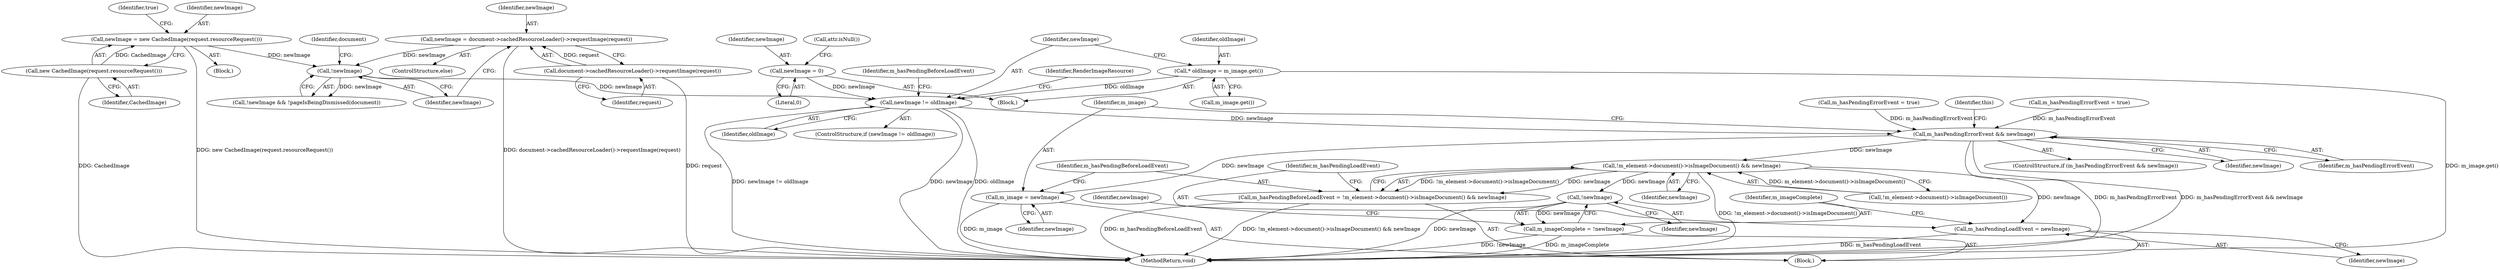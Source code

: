 digraph "0_Chrome_7d085fbb43b21e959900b94f191588fd10546a94@pointer" {
"1000215" [label="(Call,newImage != oldImage)"];
"1000184" [label="(Call,!newImage)"];
"1000178" [label="(Call,newImage = document->cachedResourceLoader()->requestImage(request))"];
"1000180" [label="(Call,document->cachedResourceLoader()->requestImage(request))"];
"1000164" [label="(Call,newImage = new CachedImage(request.resourceRequest()))"];
"1000166" [label="(Call,new CachedImage(request.resourceRequest()))"];
"1000120" [label="(Call,newImage = 0)"];
"1000211" [label="(Call,* oldImage = m_image.get())"];
"1000236" [label="(Call,m_hasPendingErrorEvent && newImage)"];
"1000245" [label="(Call,m_image = newImage)"];
"1000250" [label="(Call,!m_element->document()->isImageDocument() && newImage)"];
"1000248" [label="(Call,m_hasPendingBeforeLoadEvent = !m_element->document()->isImageDocument() && newImage)"];
"1000254" [label="(Call,m_hasPendingLoadEvent = newImage)"];
"1000259" [label="(Call,!newImage)"];
"1000257" [label="(Call,m_imageComplete = !newImage)"];
"1000121" [label="(Identifier,newImage)"];
"1000193" [label="(Call,m_hasPendingErrorEvent = true)"];
"1000241" [label="(Identifier,this)"];
"1000126" [label="(Call,attr.isNull())"];
"1000236" [label="(Call,m_hasPendingErrorEvent && newImage)"];
"1000185" [label="(Identifier,newImage)"];
"1000157" [label="(Block,)"];
"1000211" [label="(Call,* oldImage = m_image.get())"];
"1000179" [label="(Identifier,newImage)"];
"1000216" [label="(Identifier,newImage)"];
"1000183" [label="(Call,!newImage && !pageIsBeingDismissed(document))"];
"1000255" [label="(Identifier,m_hasPendingLoadEvent)"];
"1000178" [label="(Call,newImage = document->cachedResourceLoader()->requestImage(request))"];
"1000292" [label="(MethodReturn,void)"];
"1000177" [label="(ControlStructure,else)"];
"1000218" [label="(Block,)"];
"1000164" [label="(Call,newImage = new CachedImage(request.resourceRequest()))"];
"1000180" [label="(Call,document->cachedResourceLoader()->requestImage(request))"];
"1000245" [label="(Call,m_image = newImage)"];
"1000251" [label="(Call,!m_element->document()->isImageDocument())"];
"1000248" [label="(Call,m_hasPendingBeforeLoadEvent = !m_element->document()->isImageDocument() && newImage)"];
"1000169" [label="(Identifier,true)"];
"1000122" [label="(Literal,0)"];
"1000235" [label="(ControlStructure,if (m_hasPendingErrorEvent && newImage))"];
"1000220" [label="(Identifier,m_hasPendingBeforeLoadEvent)"];
"1000215" [label="(Call,newImage != oldImage)"];
"1000238" [label="(Identifier,newImage)"];
"1000101" [label="(Block,)"];
"1000259" [label="(Call,!newImage)"];
"1000260" [label="(Identifier,newImage)"];
"1000205" [label="(Call,m_hasPendingErrorEvent = true)"];
"1000214" [label="(ControlStructure,if (newImage != oldImage))"];
"1000212" [label="(Identifier,oldImage)"];
"1000253" [label="(Identifier,newImage)"];
"1000188" [label="(Identifier,document)"];
"1000181" [label="(Identifier,request)"];
"1000249" [label="(Identifier,m_hasPendingBeforeLoadEvent)"];
"1000237" [label="(Identifier,m_hasPendingErrorEvent)"];
"1000120" [label="(Call,newImage = 0)"];
"1000184" [label="(Call,!newImage)"];
"1000256" [label="(Identifier,newImage)"];
"1000262" [label="(Identifier,newImage)"];
"1000217" [label="(Identifier,oldImage)"];
"1000213" [label="(Call,m_image.get())"];
"1000250" [label="(Call,!m_element->document()->isImageDocument() && newImage)"];
"1000166" [label="(Call,new CachedImage(request.resourceRequest()))"];
"1000246" [label="(Identifier,m_image)"];
"1000254" [label="(Call,m_hasPendingLoadEvent = newImage)"];
"1000165" [label="(Identifier,newImage)"];
"1000257" [label="(Call,m_imageComplete = !newImage)"];
"1000287" [label="(Identifier,RenderImageResource)"];
"1000167" [label="(Identifier,CachedImage)"];
"1000247" [label="(Identifier,newImage)"];
"1000258" [label="(Identifier,m_imageComplete)"];
"1000215" -> "1000214"  [label="AST: "];
"1000215" -> "1000217"  [label="CFG: "];
"1000216" -> "1000215"  [label="AST: "];
"1000217" -> "1000215"  [label="AST: "];
"1000220" -> "1000215"  [label="CFG: "];
"1000287" -> "1000215"  [label="CFG: "];
"1000215" -> "1000292"  [label="DDG: newImage"];
"1000215" -> "1000292"  [label="DDG: oldImage"];
"1000215" -> "1000292"  [label="DDG: newImage != oldImage"];
"1000184" -> "1000215"  [label="DDG: newImage"];
"1000120" -> "1000215"  [label="DDG: newImage"];
"1000211" -> "1000215"  [label="DDG: oldImage"];
"1000215" -> "1000236"  [label="DDG: newImage"];
"1000184" -> "1000183"  [label="AST: "];
"1000184" -> "1000185"  [label="CFG: "];
"1000185" -> "1000184"  [label="AST: "];
"1000188" -> "1000184"  [label="CFG: "];
"1000183" -> "1000184"  [label="CFG: "];
"1000184" -> "1000183"  [label="DDG: newImage"];
"1000178" -> "1000184"  [label="DDG: newImage"];
"1000164" -> "1000184"  [label="DDG: newImage"];
"1000178" -> "1000177"  [label="AST: "];
"1000178" -> "1000180"  [label="CFG: "];
"1000179" -> "1000178"  [label="AST: "];
"1000180" -> "1000178"  [label="AST: "];
"1000185" -> "1000178"  [label="CFG: "];
"1000178" -> "1000292"  [label="DDG: document->cachedResourceLoader()->requestImage(request)"];
"1000180" -> "1000178"  [label="DDG: request"];
"1000180" -> "1000181"  [label="CFG: "];
"1000181" -> "1000180"  [label="AST: "];
"1000180" -> "1000292"  [label="DDG: request"];
"1000164" -> "1000157"  [label="AST: "];
"1000164" -> "1000166"  [label="CFG: "];
"1000165" -> "1000164"  [label="AST: "];
"1000166" -> "1000164"  [label="AST: "];
"1000169" -> "1000164"  [label="CFG: "];
"1000164" -> "1000292"  [label="DDG: new CachedImage(request.resourceRequest())"];
"1000166" -> "1000164"  [label="DDG: CachedImage"];
"1000166" -> "1000167"  [label="CFG: "];
"1000167" -> "1000166"  [label="AST: "];
"1000166" -> "1000292"  [label="DDG: CachedImage"];
"1000120" -> "1000101"  [label="AST: "];
"1000120" -> "1000122"  [label="CFG: "];
"1000121" -> "1000120"  [label="AST: "];
"1000122" -> "1000120"  [label="AST: "];
"1000126" -> "1000120"  [label="CFG: "];
"1000211" -> "1000101"  [label="AST: "];
"1000211" -> "1000213"  [label="CFG: "];
"1000212" -> "1000211"  [label="AST: "];
"1000213" -> "1000211"  [label="AST: "];
"1000216" -> "1000211"  [label="CFG: "];
"1000211" -> "1000292"  [label="DDG: m_image.get()"];
"1000236" -> "1000235"  [label="AST: "];
"1000236" -> "1000237"  [label="CFG: "];
"1000236" -> "1000238"  [label="CFG: "];
"1000237" -> "1000236"  [label="AST: "];
"1000238" -> "1000236"  [label="AST: "];
"1000241" -> "1000236"  [label="CFG: "];
"1000246" -> "1000236"  [label="CFG: "];
"1000236" -> "1000292"  [label="DDG: m_hasPendingErrorEvent"];
"1000236" -> "1000292"  [label="DDG: m_hasPendingErrorEvent && newImage"];
"1000193" -> "1000236"  [label="DDG: m_hasPendingErrorEvent"];
"1000205" -> "1000236"  [label="DDG: m_hasPendingErrorEvent"];
"1000236" -> "1000245"  [label="DDG: newImage"];
"1000236" -> "1000250"  [label="DDG: newImage"];
"1000245" -> "1000218"  [label="AST: "];
"1000245" -> "1000247"  [label="CFG: "];
"1000246" -> "1000245"  [label="AST: "];
"1000247" -> "1000245"  [label="AST: "];
"1000249" -> "1000245"  [label="CFG: "];
"1000245" -> "1000292"  [label="DDG: m_image"];
"1000250" -> "1000248"  [label="AST: "];
"1000250" -> "1000251"  [label="CFG: "];
"1000250" -> "1000253"  [label="CFG: "];
"1000251" -> "1000250"  [label="AST: "];
"1000253" -> "1000250"  [label="AST: "];
"1000248" -> "1000250"  [label="CFG: "];
"1000250" -> "1000292"  [label="DDG: !m_element->document()->isImageDocument()"];
"1000250" -> "1000248"  [label="DDG: !m_element->document()->isImageDocument()"];
"1000250" -> "1000248"  [label="DDG: newImage"];
"1000251" -> "1000250"  [label="DDG: m_element->document()->isImageDocument()"];
"1000250" -> "1000254"  [label="DDG: newImage"];
"1000250" -> "1000259"  [label="DDG: newImage"];
"1000248" -> "1000218"  [label="AST: "];
"1000249" -> "1000248"  [label="AST: "];
"1000255" -> "1000248"  [label="CFG: "];
"1000248" -> "1000292"  [label="DDG: !m_element->document()->isImageDocument() && newImage"];
"1000248" -> "1000292"  [label="DDG: m_hasPendingBeforeLoadEvent"];
"1000254" -> "1000218"  [label="AST: "];
"1000254" -> "1000256"  [label="CFG: "];
"1000255" -> "1000254"  [label="AST: "];
"1000256" -> "1000254"  [label="AST: "];
"1000258" -> "1000254"  [label="CFG: "];
"1000254" -> "1000292"  [label="DDG: m_hasPendingLoadEvent"];
"1000259" -> "1000257"  [label="AST: "];
"1000259" -> "1000260"  [label="CFG: "];
"1000260" -> "1000259"  [label="AST: "];
"1000257" -> "1000259"  [label="CFG: "];
"1000259" -> "1000292"  [label="DDG: newImage"];
"1000259" -> "1000257"  [label="DDG: newImage"];
"1000257" -> "1000218"  [label="AST: "];
"1000258" -> "1000257"  [label="AST: "];
"1000262" -> "1000257"  [label="CFG: "];
"1000257" -> "1000292"  [label="DDG: !newImage"];
"1000257" -> "1000292"  [label="DDG: m_imageComplete"];
}
